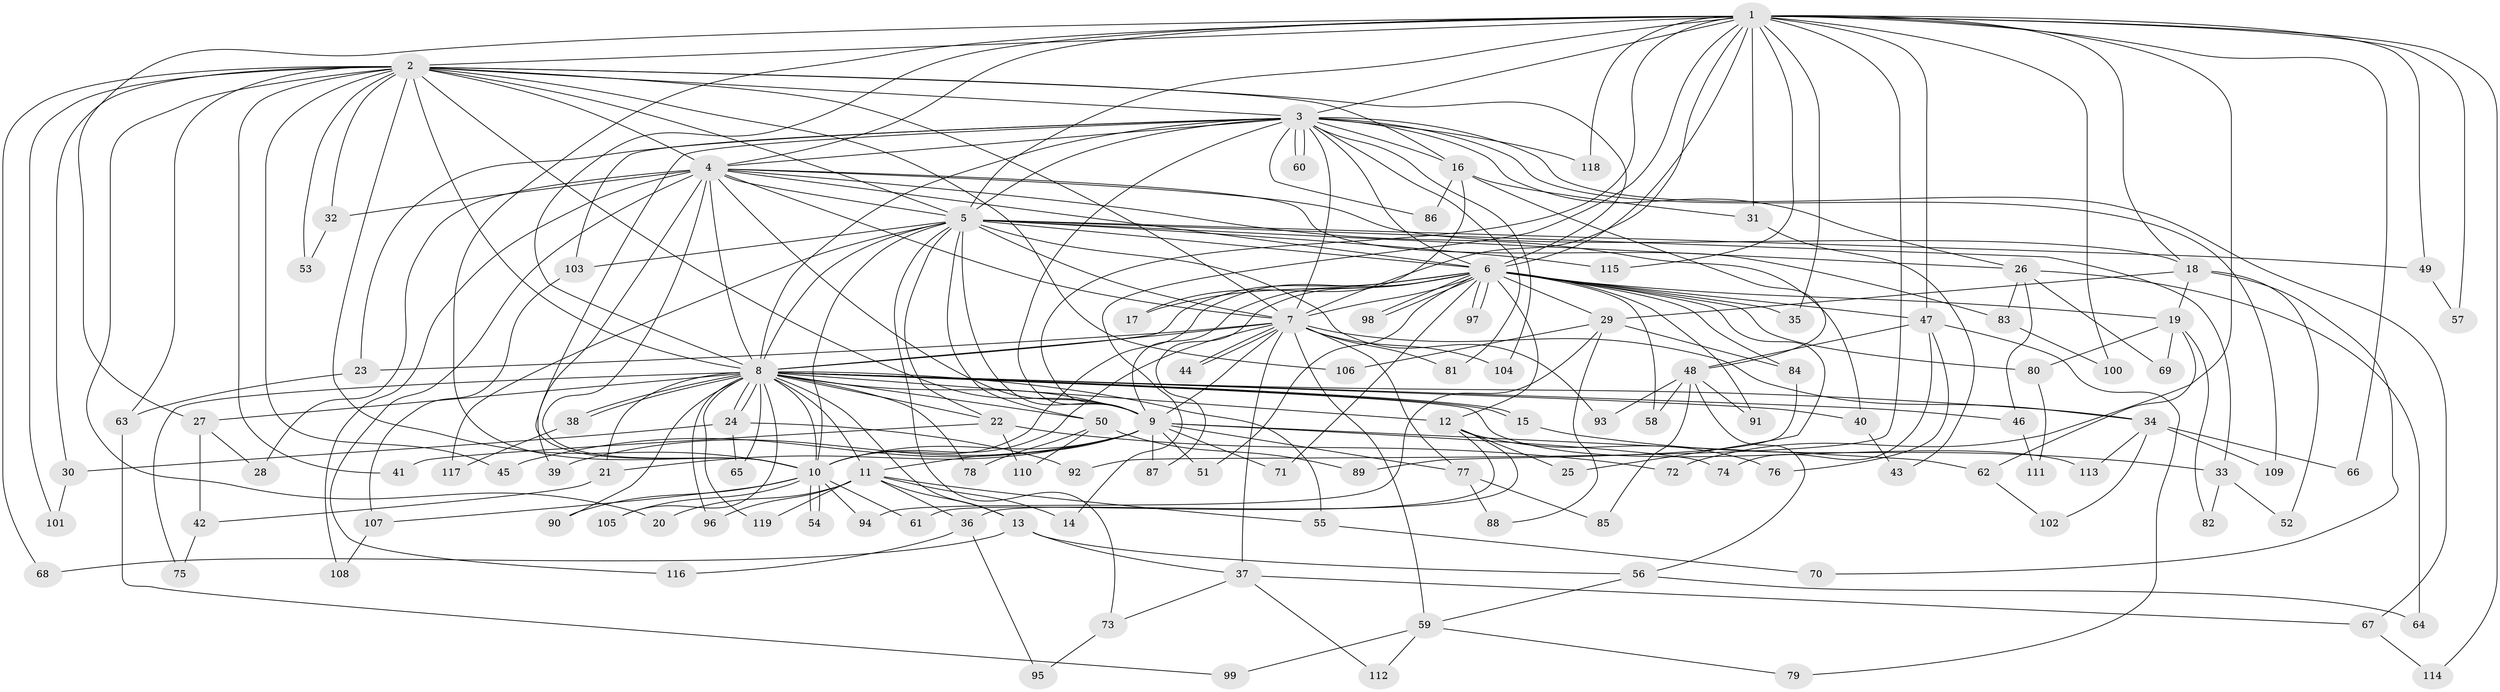 // Generated by graph-tools (version 1.1) at 2025/01/03/09/25 03:01:26]
// undirected, 119 vertices, 263 edges
graph export_dot {
graph [start="1"]
  node [color=gray90,style=filled];
  1;
  2;
  3;
  4;
  5;
  6;
  7;
  8;
  9;
  10;
  11;
  12;
  13;
  14;
  15;
  16;
  17;
  18;
  19;
  20;
  21;
  22;
  23;
  24;
  25;
  26;
  27;
  28;
  29;
  30;
  31;
  32;
  33;
  34;
  35;
  36;
  37;
  38;
  39;
  40;
  41;
  42;
  43;
  44;
  45;
  46;
  47;
  48;
  49;
  50;
  51;
  52;
  53;
  54;
  55;
  56;
  57;
  58;
  59;
  60;
  61;
  62;
  63;
  64;
  65;
  66;
  67;
  68;
  69;
  70;
  71;
  72;
  73;
  74;
  75;
  76;
  77;
  78;
  79;
  80;
  81;
  82;
  83;
  84;
  85;
  86;
  87;
  88;
  89;
  90;
  91;
  92;
  93;
  94;
  95;
  96;
  97;
  98;
  99;
  100;
  101;
  102;
  103;
  104;
  105;
  106;
  107;
  108;
  109;
  110;
  111;
  112;
  113;
  114;
  115;
  116;
  117;
  118;
  119;
  1 -- 2;
  1 -- 3;
  1 -- 4;
  1 -- 5;
  1 -- 6;
  1 -- 7;
  1 -- 8;
  1 -- 9;
  1 -- 10;
  1 -- 14;
  1 -- 18;
  1 -- 27;
  1 -- 31;
  1 -- 35;
  1 -- 47;
  1 -- 49;
  1 -- 57;
  1 -- 66;
  1 -- 72;
  1 -- 92;
  1 -- 100;
  1 -- 114;
  1 -- 115;
  1 -- 118;
  2 -- 3;
  2 -- 4;
  2 -- 5;
  2 -- 6;
  2 -- 7;
  2 -- 8;
  2 -- 9;
  2 -- 10;
  2 -- 16;
  2 -- 20;
  2 -- 30;
  2 -- 32;
  2 -- 41;
  2 -- 45;
  2 -- 53;
  2 -- 63;
  2 -- 68;
  2 -- 101;
  2 -- 106;
  3 -- 4;
  3 -- 5;
  3 -- 6;
  3 -- 7;
  3 -- 8;
  3 -- 9;
  3 -- 10;
  3 -- 16;
  3 -- 23;
  3 -- 26;
  3 -- 60;
  3 -- 60;
  3 -- 67;
  3 -- 81;
  3 -- 86;
  3 -- 103;
  3 -- 104;
  3 -- 109;
  3 -- 118;
  4 -- 5;
  4 -- 6;
  4 -- 7;
  4 -- 8;
  4 -- 9;
  4 -- 10;
  4 -- 18;
  4 -- 28;
  4 -- 32;
  4 -- 39;
  4 -- 40;
  4 -- 83;
  4 -- 108;
  4 -- 116;
  5 -- 6;
  5 -- 7;
  5 -- 8;
  5 -- 9;
  5 -- 10;
  5 -- 22;
  5 -- 26;
  5 -- 33;
  5 -- 49;
  5 -- 50;
  5 -- 73;
  5 -- 93;
  5 -- 103;
  5 -- 115;
  5 -- 117;
  6 -- 7;
  6 -- 8;
  6 -- 9;
  6 -- 10;
  6 -- 12;
  6 -- 17;
  6 -- 19;
  6 -- 25;
  6 -- 29;
  6 -- 35;
  6 -- 47;
  6 -- 51;
  6 -- 58;
  6 -- 71;
  6 -- 80;
  6 -- 84;
  6 -- 87;
  6 -- 91;
  6 -- 97;
  6 -- 97;
  6 -- 98;
  6 -- 98;
  7 -- 8;
  7 -- 9;
  7 -- 10;
  7 -- 23;
  7 -- 34;
  7 -- 37;
  7 -- 44;
  7 -- 44;
  7 -- 59;
  7 -- 77;
  7 -- 81;
  7 -- 104;
  8 -- 9;
  8 -- 10;
  8 -- 11;
  8 -- 12;
  8 -- 13;
  8 -- 15;
  8 -- 15;
  8 -- 21;
  8 -- 22;
  8 -- 24;
  8 -- 24;
  8 -- 27;
  8 -- 34;
  8 -- 38;
  8 -- 38;
  8 -- 40;
  8 -- 46;
  8 -- 50;
  8 -- 55;
  8 -- 65;
  8 -- 75;
  8 -- 78;
  8 -- 90;
  8 -- 96;
  8 -- 105;
  8 -- 113;
  8 -- 119;
  9 -- 10;
  9 -- 11;
  9 -- 21;
  9 -- 39;
  9 -- 45;
  9 -- 51;
  9 -- 62;
  9 -- 71;
  9 -- 74;
  9 -- 77;
  9 -- 87;
  10 -- 54;
  10 -- 54;
  10 -- 61;
  10 -- 90;
  10 -- 94;
  10 -- 105;
  10 -- 107;
  11 -- 13;
  11 -- 14;
  11 -- 20;
  11 -- 36;
  11 -- 55;
  11 -- 96;
  11 -- 119;
  12 -- 25;
  12 -- 36;
  12 -- 61;
  12 -- 76;
  13 -- 37;
  13 -- 56;
  13 -- 68;
  15 -- 33;
  16 -- 17;
  16 -- 31;
  16 -- 48;
  16 -- 86;
  18 -- 19;
  18 -- 29;
  18 -- 52;
  18 -- 70;
  19 -- 62;
  19 -- 69;
  19 -- 80;
  19 -- 82;
  21 -- 42;
  22 -- 41;
  22 -- 72;
  22 -- 110;
  23 -- 63;
  24 -- 30;
  24 -- 65;
  24 -- 92;
  26 -- 46;
  26 -- 64;
  26 -- 69;
  26 -- 83;
  27 -- 28;
  27 -- 42;
  29 -- 84;
  29 -- 88;
  29 -- 94;
  29 -- 106;
  30 -- 101;
  31 -- 43;
  32 -- 53;
  33 -- 52;
  33 -- 82;
  34 -- 66;
  34 -- 102;
  34 -- 109;
  34 -- 113;
  36 -- 95;
  36 -- 116;
  37 -- 67;
  37 -- 73;
  37 -- 112;
  38 -- 117;
  40 -- 43;
  42 -- 75;
  46 -- 111;
  47 -- 48;
  47 -- 74;
  47 -- 76;
  47 -- 79;
  48 -- 56;
  48 -- 58;
  48 -- 85;
  48 -- 91;
  48 -- 93;
  49 -- 57;
  50 -- 78;
  50 -- 89;
  50 -- 110;
  55 -- 70;
  56 -- 59;
  56 -- 64;
  59 -- 79;
  59 -- 99;
  59 -- 112;
  62 -- 102;
  63 -- 99;
  67 -- 114;
  73 -- 95;
  77 -- 85;
  77 -- 88;
  80 -- 111;
  83 -- 100;
  84 -- 89;
  103 -- 107;
  107 -- 108;
}
